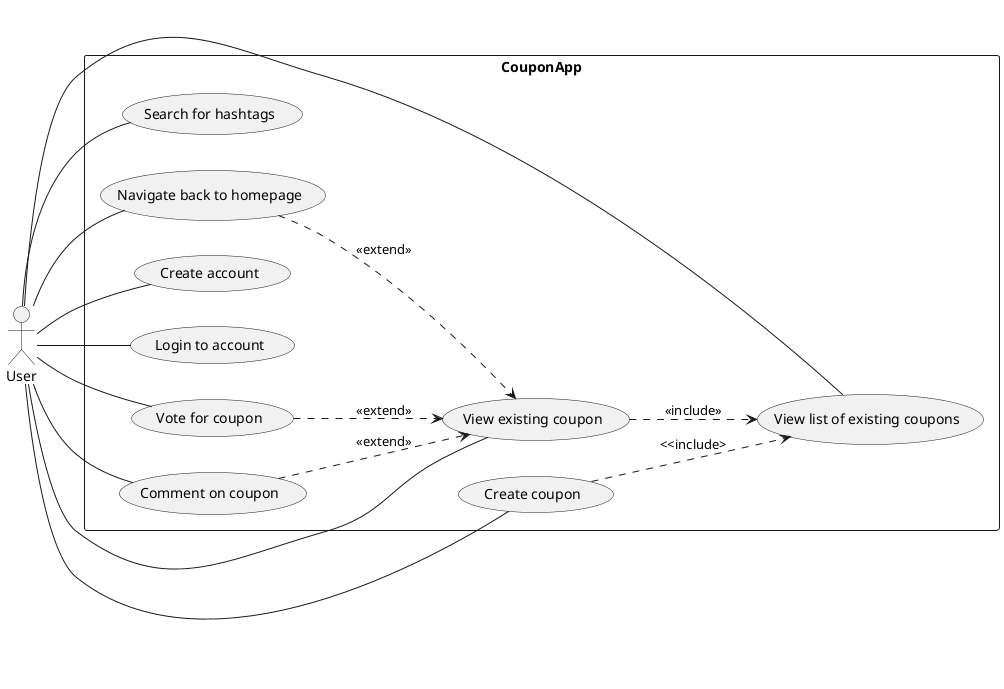 @startuml "use_case"
left to right direction

actor "User" as actor

rectangle CouponApp {
  usecase "Create account" as createAccount
  usecase "Login to account" as loginAccount

  usecase "View list of existing coupons" as viewCoupons
  usecase "View existing coupon" as viewCoupon

  usecase "Create coupon" as createCoupon
  usecase "Vote for coupon" as voteCoupon
  usecase "Comment on coupon" as commentCoupon

  usecase "Search for hashtags" as searchHashtags

  usecase "Navigate back to homepage" as navigateBack
}

actor -- createAccount
actor -- loginAccount
actor -- viewCoupons
actor -- viewCoupon
actor -- createCoupon
actor -- voteCoupon
actor -- commentCoupon
actor -- searchHashtags
actor -- navigateBack

navigateBack ..> viewCoupon : <<extend>>
createCoupon ..> viewCoupons : <<include>
viewCoupon ..> viewCoupons : <<include>>
voteCoupon ..> viewCoupon : <<extend>>
commentCoupon ..> viewCoupon : <<extend>>
@enduml